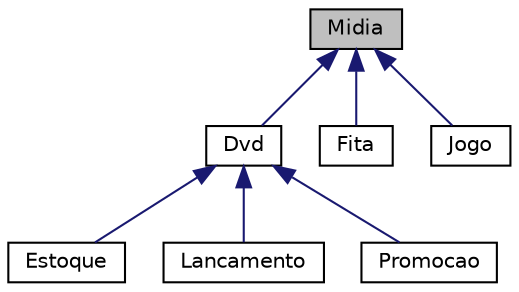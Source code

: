digraph "Midia"
{
 // LATEX_PDF_SIZE
  edge [fontname="Helvetica",fontsize="10",labelfontname="Helvetica",labelfontsize="10"];
  node [fontname="Helvetica",fontsize="10",shape=record];
  Node1 [label="Midia",height=0.2,width=0.4,color="black", fillcolor="grey75", style="filled", fontcolor="black",tooltip=" "];
  Node1 -> Node2 [dir="back",color="midnightblue",fontsize="10",style="solid"];
  Node2 [label="Dvd",height=0.2,width=0.4,color="black", fillcolor="white", style="filled",URL="$classDvd.html",tooltip=" "];
  Node2 -> Node3 [dir="back",color="midnightblue",fontsize="10",style="solid"];
  Node3 [label="Estoque",height=0.2,width=0.4,color="black", fillcolor="white", style="filled",URL="$classEstoque.html",tooltip=" "];
  Node2 -> Node4 [dir="back",color="midnightblue",fontsize="10",style="solid"];
  Node4 [label="Lancamento",height=0.2,width=0.4,color="black", fillcolor="white", style="filled",URL="$classLancamento.html",tooltip=" "];
  Node2 -> Node5 [dir="back",color="midnightblue",fontsize="10",style="solid"];
  Node5 [label="Promocao",height=0.2,width=0.4,color="black", fillcolor="white", style="filled",URL="$classPromocao.html",tooltip=" "];
  Node1 -> Node6 [dir="back",color="midnightblue",fontsize="10",style="solid"];
  Node6 [label="Fita",height=0.2,width=0.4,color="black", fillcolor="white", style="filled",URL="$classFita.html",tooltip=" "];
  Node1 -> Node7 [dir="back",color="midnightblue",fontsize="10",style="solid"];
  Node7 [label="Jogo",height=0.2,width=0.4,color="black", fillcolor="white", style="filled",URL="$classJogo.html",tooltip=" "];
}
